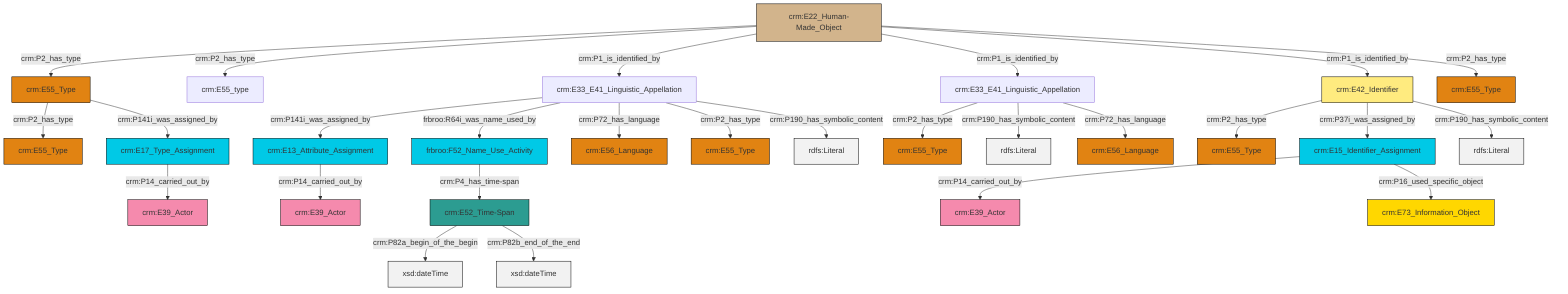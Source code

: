 graph TD
classDef Literal fill:#f2f2f2,stroke:#000000;
classDef CRM_Entity fill:#FFFFFF,stroke:#000000;
classDef Temporal_Entity fill:#00C9E6, stroke:#000000;
classDef Type fill:#E18312, stroke:#000000;
classDef Time-Span fill:#2C9C91, stroke:#000000;
classDef Appellation fill:#FFEB7F, stroke:#000000;
classDef Place fill:#008836, stroke:#000000;
classDef Persistent_Item fill:#B266B2, stroke:#000000;
classDef Conceptual_Object fill:#FFD700, stroke:#000000;
classDef Physical_Thing fill:#D2B48C, stroke:#000000;
classDef Actor fill:#f58aad, stroke:#000000;
classDef PC_Classes fill:#4ce600, stroke:#000000;
classDef Multi fill:#cccccc,stroke:#000000;

2["crm:E15_Identifier_Assignment"]:::Temporal_Entity -->|crm:P14_carried_out_by| 3["crm:E39_Actor"]:::Actor
6["crm:E33_E41_Linguistic_Appellation"]:::Default -->|crm:P2_has_type| 7["crm:E55_Type"]:::Type
8["crm:E33_E41_Linguistic_Appellation"]:::Default -->|crm:P141i_was_assigned_by| 9["crm:E13_Attribute_Assignment"]:::Temporal_Entity
14["crm:E42_Identifier"]:::Appellation -->|crm:P2_has_type| 15["crm:E55_Type"]:::Type
14["crm:E42_Identifier"]:::Appellation -->|crm:P37i_was_assigned_by| 2["crm:E15_Identifier_Assignment"]:::Temporal_Entity
16["crm:E55_Type"]:::Type -->|crm:P2_has_type| 17["crm:E55_Type"]:::Type
6["crm:E33_E41_Linguistic_Appellation"]:::Default -->|crm:P190_has_symbolic_content| 19[rdfs:Literal]:::Literal
4["frbroo:F52_Name_Use_Activity"]:::Temporal_Entity -->|crm:P4_has_time-span| 10["crm:E52_Time-Span"]:::Time-Span
8["crm:E33_E41_Linguistic_Appellation"]:::Default -->|frbroo:R64i_was_name_used_by| 4["frbroo:F52_Name_Use_Activity"]:::Temporal_Entity
21["crm:E17_Type_Assignment"]:::Temporal_Entity -->|crm:P14_carried_out_by| 22["crm:E39_Actor"]:::Actor
8["crm:E33_E41_Linguistic_Appellation"]:::Default -->|crm:P72_has_language| 23["crm:E56_Language"]:::Type
25["crm:E22_Human-Made_Object"]:::Physical_Thing -->|crm:P2_has_type| 16["crm:E55_Type"]:::Type
25["crm:E22_Human-Made_Object"]:::Physical_Thing -->|crm:P2_has_type| 12["crm:E55_type"]:::Default
6["crm:E33_E41_Linguistic_Appellation"]:::Default -->|crm:P72_has_language| 30["crm:E56_Language"]:::Type
8["crm:E33_E41_Linguistic_Appellation"]:::Default -->|crm:P2_has_type| 31["crm:E55_Type"]:::Type
25["crm:E22_Human-Made_Object"]:::Physical_Thing -->|crm:P1_is_identified_by| 8["crm:E33_E41_Linguistic_Appellation"]:::Default
9["crm:E13_Attribute_Assignment"]:::Temporal_Entity -->|crm:P14_carried_out_by| 0["crm:E39_Actor"]:::Actor
10["crm:E52_Time-Span"]:::Time-Span -->|crm:P82a_begin_of_the_begin| 33[xsd:dateTime]:::Literal
8["crm:E33_E41_Linguistic_Appellation"]:::Default -->|crm:P190_has_symbolic_content| 34[rdfs:Literal]:::Literal
25["crm:E22_Human-Made_Object"]:::Physical_Thing -->|crm:P1_is_identified_by| 6["crm:E33_E41_Linguistic_Appellation"]:::Default
10["crm:E52_Time-Span"]:::Time-Span -->|crm:P82b_end_of_the_end| 37[xsd:dateTime]:::Literal
14["crm:E42_Identifier"]:::Appellation -->|crm:P190_has_symbolic_content| 43[rdfs:Literal]:::Literal
25["crm:E22_Human-Made_Object"]:::Physical_Thing -->|crm:P1_is_identified_by| 14["crm:E42_Identifier"]:::Appellation
16["crm:E55_Type"]:::Type -->|crm:P141i_was_assigned_by| 21["crm:E17_Type_Assignment"]:::Temporal_Entity
2["crm:E15_Identifier_Assignment"]:::Temporal_Entity -->|crm:P16_used_specific_object| 41["crm:E73_Information_Object"]:::Conceptual_Object
25["crm:E22_Human-Made_Object"]:::Physical_Thing -->|crm:P2_has_type| 38["crm:E55_Type"]:::Type